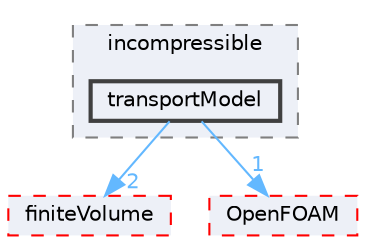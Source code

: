 digraph "src/transportModels/incompressible/transportModel"
{
 // LATEX_PDF_SIZE
  bgcolor="transparent";
  edge [fontname=Helvetica,fontsize=10,labelfontname=Helvetica,labelfontsize=10];
  node [fontname=Helvetica,fontsize=10,shape=box,height=0.2,width=0.4];
  compound=true
  subgraph clusterdir_ba81af78f54c1241449acf985c81e6d8 {
    graph [ bgcolor="#edf0f7", pencolor="grey50", label="incompressible", fontname=Helvetica,fontsize=10 style="filled,dashed", URL="dir_ba81af78f54c1241449acf985c81e6d8.html",tooltip=""]
  dir_ffd138b15bd207e24563100224abf229 [label="transportModel", fillcolor="#edf0f7", color="grey25", style="filled,bold", URL="dir_ffd138b15bd207e24563100224abf229.html",tooltip=""];
  }
  dir_9bd15774b555cf7259a6fa18f99fe99b [label="finiteVolume", fillcolor="#edf0f7", color="red", style="filled,dashed", URL="dir_9bd15774b555cf7259a6fa18f99fe99b.html",tooltip=""];
  dir_c5473ff19b20e6ec4dfe5c310b3778a8 [label="OpenFOAM", fillcolor="#edf0f7", color="red", style="filled,dashed", URL="dir_c5473ff19b20e6ec4dfe5c310b3778a8.html",tooltip=""];
  dir_ffd138b15bd207e24563100224abf229->dir_9bd15774b555cf7259a6fa18f99fe99b [headlabel="2", labeldistance=1.5 headhref="dir_004111_001387.html" href="dir_004111_001387.html" color="steelblue1" fontcolor="steelblue1"];
  dir_ffd138b15bd207e24563100224abf229->dir_c5473ff19b20e6ec4dfe5c310b3778a8 [headlabel="1", labeldistance=1.5 headhref="dir_004111_002695.html" href="dir_004111_002695.html" color="steelblue1" fontcolor="steelblue1"];
}
